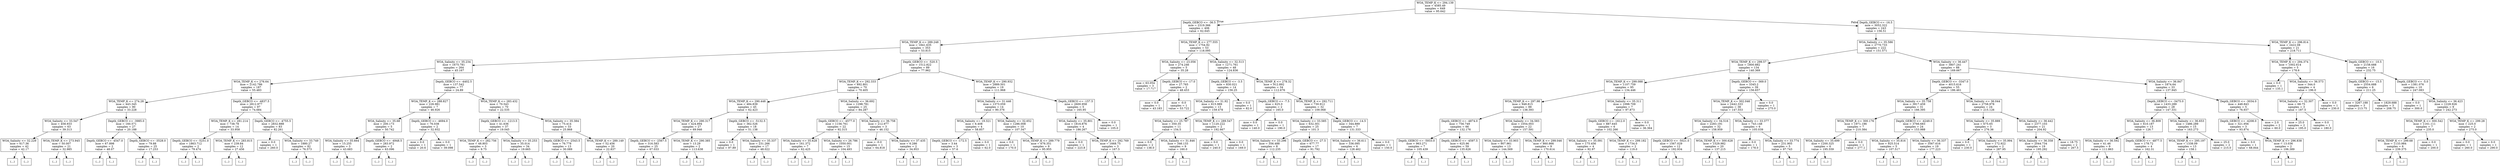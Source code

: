 digraph Tree {
node [shape=box] ;
0 [label="WOA_TEMP_K <= 294.139\nmse = 4585.49\nsamples = 649\nvalue = 95.642"] ;
1 [label="Depth_GEBCO <= -36.5\nmse = 2319.366\nsamples = 406\nvalue = 62.645"] ;
0 -> 1 [labeldistance=2.5, labelangle=45, headlabel="True"] ;
2 [label="WOA_TEMP_K <= 289.248\nmse = 1841.635\nsamples = 353\nvalue = 53.815"] ;
1 -> 2 ;
3 [label="WOA_Salinity <= 35.234\nmse = 1675.781\nsamples = 264\nvalue = 45.167"] ;
2 -> 3 ;
4 [label="WOA_TEMP_K <= 276.64\nmse = 2142.786\nsamples = 187\nvalue = 55.483"] ;
3 -> 4 ;
5 [label="WOA_TEMP_K <= 274.28\nmse = 443.345\nsamples = 90\nvalue = 33.228"] ;
4 -> 5 ;
6 [label="WOA_Salinity <= 33.547\nmse = 458.933\nsamples = 63\nvalue = 39.313"] ;
5 -> 6 ;
7 [label="WOA_Salinity <= 32.229\nmse = 617.36\nsamples = 42\nvalue = 42.17"] ;
6 -> 7 ;
8 [label="(...)"] ;
7 -> 8 ;
9 [label="(...)"] ;
7 -> 9 ;
42 [label="WOA_TEMP_K <= 273.945\nmse = 50.007\nsamples = 21\nvalue = 32.985"] ;
6 -> 42 ;
43 [label="(...)"] ;
42 -> 43 ;
74 [label="(...)"] ;
42 -> 74 ;
81 [label="Depth_GEBCO <= -3985.0\nmse = 160.571\nsamples = 27\nvalue = 20.188"] ;
5 -> 81 ;
82 [label="Depth_GEBCO <= -4547.0\nmse = 67.898\nsamples = 2\nvalue = 48.07"] ;
81 -> 82 ;
83 [label="(...)"] ;
82 -> 83 ;
84 [label="(...)"] ;
82 -> 84 ;
85 [label="Depth_GEBCO <= -3528.0\nmse = 79.88\nsamples = 25\nvalue = 17.253"] ;
81 -> 85 ;
86 [label="(...)"] ;
85 -> 86 ;
101 [label="(...)"] ;
85 -> 101 ;
132 [label="Depth_GEBCO <= -4837.5\nmse = 2812.977\nsamples = 97\nvalue = 74.684"] ;
4 -> 132 ;
133 [label="WOA_TEMP_K <= 281.214\nmse = 738.78\nsamples = 14\nvalue = 33.958"] ;
132 -> 133 ;
134 [label="Depth_GEBCO <= -5251.0\nmse = 1863.712\nsamples = 2\nvalue = 79.474"] ;
133 -> 134 ;
135 [label="(...)"] ;
134 -> 135 ;
136 [label="(...)"] ;
134 -> 136 ;
137 [label="WOA_TEMP_K <= 283.815\nmse = 239.84\nsamples = 12\nvalue = 27.456"] ;
133 -> 137 ;
138 [label="(...)"] ;
137 -> 138 ;
147 [label="(...)"] ;
137 -> 147 ;
160 [label="Depth_GEBCO <= -4755.5\nmse = 2832.888\nsamples = 83\nvalue = 82.261"] ;
132 -> 160 ;
161 [label="mse = 0.0\nsamples = 1\nvalue = 260.0"] ;
160 -> 161 ;
162 [label="WOA_Salinity <= 33.749\nmse = 1880.27\nsamples = 82\nvalue = 76.573"] ;
160 -> 162 ;
163 [label="(...)"] ;
162 -> 163 ;
180 [label="(...)"] ;
162 -> 180 ;
305 [label="Depth_GEBCO <= -4402.5\nmse = 137.542\nsamples = 77\nvalue = 24.89"] ;
3 -> 305 ;
306 [label="WOA_TEMP_K <= 288.827\nmse = 226.981\nsamples = 7\nvalue = 46.926"] ;
305 -> 306 ;
307 [label="WOA_Salinity <= 35.68\nmse = 200.173\nsamples = 5\nvalue = 50.742"] ;
306 -> 307 ;
308 [label="WOA_Salinity <= 35.664\nmse = 15.255\nsamples = 3\nvalue = 43.683"] ;
307 -> 308 ;
309 [label="(...)"] ;
308 -> 309 ;
310 [label="(...)"] ;
308 -> 310 ;
313 [label="Depth_GEBCO <= -4948.5\nmse = 283.972\nsamples = 2\nvalue = 63.096"] ;
307 -> 313 ;
314 [label="(...)"] ;
313 -> 314 ;
315 [label="(...)"] ;
313 -> 315 ;
316 [label="Depth_GEBCO <= -4694.0\nmse = 76.038\nsamples = 2\nvalue = 32.932"] ;
306 -> 316 ;
317 [label="mse = 0.0\nsamples = 1\nvalue = 20.6"] ;
316 -> 317 ;
318 [label="mse = 0.0\nsamples = 1\nvalue = 39.098"] ;
316 -> 318 ;
319 [label="WOA_TEMP_K <= 283.432\nmse = 70.543\nsamples = 70\nvalue = 22.535"] ;
305 -> 319 ;
320 [label="Depth_GEBCO <= -1213.5\nmse = 41.636\nsamples = 37\nvalue = 19.045"] ;
319 -> 320 ;
321 [label="WOA_TEMP_K <= 282.756\nmse = 48.803\nsamples = 3\nvalue = 9.75"] ;
320 -> 321 ;
322 [label="(...)"] ;
321 -> 322 ;
323 [label="(...)"] ;
321 -> 323 ;
324 [label="WOA_Salinity <= 35.253\nmse = 35.014\nsamples = 34\nvalue = 19.665"] ;
320 -> 324 ;
325 [label="(...)"] ;
324 -> 325 ;
326 [label="(...)"] ;
324 -> 326 ;
353 [label="WOA_Salinity <= 35.384\nmse = 75.414\nsamples = 33\nvalue = 25.868"] ;
319 -> 353 ;
354 [label="Depth_GEBCO <= -2543.5\nmse = 76.778\nsamples = 13\nvalue = 30.089"] ;
353 -> 354 ;
355 [label="(...)"] ;
354 -> 355 ;
356 [label="(...)"] ;
354 -> 356 ;
373 [label="WOA_TEMP_K <= 289.149\nmse = 52.456\nsamples = 20\nvalue = 22.837"] ;
353 -> 373 ;
374 [label="(...)"] ;
373 -> 374 ;
395 [label="(...)"] ;
373 -> 395 ;
396 [label="Depth_GEBCO <= -520.5\nmse = 1512.822\nsamples = 89\nvalue = 77.962"] ;
2 -> 396 ;
397 [label="WOA_TEMP_K <= 292.333\nmse = 892.801\nsamples = 70\nvalue = 70.405"] ;
396 -> 397 ;
398 [label="WOA_TEMP_K <= 290.448\nmse = 484.839\nsamples = 45\nvalue = 62.423"] ;
397 -> 398 ;
399 [label="WOA_TEMP_K <= 290.317\nmse = 424.894\nsamples = 27\nvalue = 69.946"] ;
398 -> 399 ;
400 [label="Depth_GEBCO <= -2567.5\nmse = 316.583\nsamples = 25\nvalue = 67.033"] ;
399 -> 400 ;
401 [label="(...)"] ;
400 -> 401 ;
430 [label="(...)"] ;
400 -> 430 ;
433 [label="WOA_TEMP_K <= 290.385\nmse = 13.29\nsamples = 2\nvalue = 113.638"] ;
399 -> 433 ;
434 [label="(...)"] ;
433 -> 434 ;
435 [label="(...)"] ;
433 -> 435 ;
436 [label="Depth_GEBCO <= -5132.5\nmse = 362.526\nsamples = 18\nvalue = 51.138"] ;
398 -> 436 ;
437 [label="mse = 0.0\nsamples = 1\nvalue = 97.89"] ;
436 -> 437 ;
438 [label="WOA_Salinity <= 35.337\nmse = 231.266\nsamples = 17\nvalue = 48.022"] ;
436 -> 438 ;
439 [label="(...)"] ;
438 -> 439 ;
446 [label="(...)"] ;
438 -> 446 ;
469 [label="WOA_Salinity <= 36.692\nmse = 1298.781\nsamples = 25\nvalue = 84.287"] ;
397 -> 469 ;
470 [label="Depth_GEBCO <= -4577.0\nmse = 1156.761\nsamples = 22\nvalue = 92.315"] ;
469 -> 470 ;
471 [label="WOA_Salinity <= 35.628\nmse = 161.372\nsamples = 7\nvalue = 62.425"] ;
470 -> 471 ;
472 [label="(...)"] ;
471 -> 472 ;
477 [label="(...)"] ;
471 -> 477 ;
484 [label="WOA_Salinity <= 26.786\nmse = 1050.001\nsamples = 15\nvalue = 104.493"] ;
470 -> 484 ;
485 [label="(...)"] ;
484 -> 485 ;
486 [label="(...)"] ;
484 -> 486 ;
505 [label="WOA_Salinity <= 36.758\nmse = 212.977\nsamples = 3\nvalue = 46.152"] ;
469 -> 505 ;
506 [label="mse = -0.0\nsamples = 1\nvalue = 64.818"] ;
505 -> 506 ;
507 [label="WOA_Salinity <= 37.435\nmse = 6.286\nsamples = 2\nvalue = 34.953"] ;
505 -> 507 ;
508 [label="(...)"] ;
507 -> 508 ;
509 [label="(...)"] ;
507 -> 509 ;
510 [label="WOA_TEMP_K <= 290.932\nmse = 2889.501\nsamples = 19\nvalue = 111.968"] ;
396 -> 510 ;
511 [label="WOA_Salinity <= 31.446\nmse = 1373.059\nsamples = 14\nvalue = 90.376"] ;
510 -> 511 ;
512 [label="WOA_Salinity <= 19.321\nmse = 6.408\nsamples = 4\nvalue = 58.857"] ;
511 -> 512 ;
513 [label="Depth_GEBCO <= -172.5\nmse = 3.44\nsamples = 3\nvalue = 57.6"] ;
512 -> 513 ;
514 [label="(...)"] ;
513 -> 514 ;
515 [label="(...)"] ;
513 -> 515 ;
518 [label="mse = 0.0\nsamples = 1\nvalue = 62.0"] ;
512 -> 518 ;
519 [label="WOA_Salinity <= 32.652\nmse = 1286.008\nsamples = 10\nvalue = 107.347"] ;
511 -> 519 ;
520 [label="mse = 0.0\nsamples = 1\nvalue = 170.0"] ;
519 -> 520 ;
521 [label="WOA_TEMP_K <= 289.779\nmse = 676.351\nsamples = 9\nvalue = 95.955"] ;
519 -> 521 ;
522 [label="(...)"] ;
521 -> 522 ;
533 [label="(...)"] ;
521 -> 533 ;
536 [label="Depth_GEBCO <= -157.5\nmse = 2600.958\nsamples = 5\nvalue = 165.95"] ;
510 -> 536 ;
537 [label="WOA_Salinity <= 35.801\nmse = 1816.876\nsamples = 4\nvalue = 186.267"] ;
536 -> 537 ;
538 [label="mse = 0.0\nsamples = 1\nvalue = 223.8"] ;
537 -> 538 ;
539 [label="WOA_TEMP_K <= 292.769\nmse = 1668.75\nsamples = 3\nvalue = 167.5"] ;
537 -> 539 ;
540 [label="(...)"] ;
539 -> 540 ;
541 [label="(...)"] ;
539 -> 541 ;
542 [label="mse = 0.0\nsamples = 1\nvalue = 105.0"] ;
536 -> 542 ;
543 [label="WOA_TEMP_K <= 277.555\nmse = 1754.92\nsamples = 53\nvalue = 118.095"] ;
1 -> 543 ;
544 [label="WOA_Salinity <= 23.056\nmse = 274.246\nsamples = 5\nvalue = 35.28"] ;
543 -> 544 ;
545 [label="mse = 63.054\nsamples = 3\nvalue = 17.717"] ;
544 -> 545 ;
546 [label="Depth_GEBCO <= -17.0\nmse = 27.765\nsamples = 2\nvalue = 48.453"] ;
544 -> 546 ;
547 [label="mse = 0.0\nsamples = 1\nvalue = 43.183"] ;
546 -> 547 ;
548 [label="mse = -0.0\nsamples = 1\nvalue = 53.722"] ;
546 -> 548 ;
549 [label="WOA_Salinity <= 32.513\nmse = 1271.761\nsamples = 48\nvalue = 124.836"] ;
543 -> 549 ;
550 [label="Depth_GEBCO <= -3.5\nmse = 830.021\nsamples = 14\nvalue = 156.25"] ;
549 -> 550 ;
551 [label="WOA_Salinity <= 31.92\nmse = 615.989\nsamples = 13\nvalue = 159.478"] ;
550 -> 551 ;
552 [label="WOA_Salinity <= 25.787\nmse = 350.35\nsamples = 11\nvalue = 154.5"] ;
551 -> 552 ;
553 [label="mse = 0.0\nsamples = 2\nvalue = 138.0"] ;
552 -> 553 ;
554 [label="WOA_Salinity <= 31.846\nmse = 346.133\nsamples = 9\nvalue = 160.0"] ;
552 -> 554 ;
555 [label="(...)"] ;
554 -> 555 ;
570 [label="(...)"] ;
554 -> 570 ;
571 [label="WOA_TEMP_K <= 289.547\nmse = 1120.222\nsamples = 2\nvalue = 192.667"] ;
551 -> 571 ;
572 [label="mse = 0.0\nsamples = 1\nvalue = 240.0"] ;
571 -> 572 ;
573 [label="mse = 0.0\nsamples = 1\nvalue = 169.0"] ;
571 -> 573 ;
574 [label="mse = 0.0\nsamples = 1\nvalue = 82.0"] ;
550 -> 574 ;
575 [label="WOA_TEMP_K <= 278.32\nmse = 912.892\nsamples = 34\nvalue = 112.676"] ;
549 -> 575 ;
576 [label="Depth_GEBCO <= -7.5\nmse = 625.0\nsamples = 2\nvalue = 165.0"] ;
575 -> 576 ;
577 [label="mse = 0.0\nsamples = 1\nvalue = 140.0"] ;
576 -> 577 ;
578 [label="mse = 0.0\nsamples = 1\nvalue = 190.0"] ;
576 -> 578 ;
579 [label="WOA_TEMP_K <= 292.711\nmse = 730.912\nsamples = 32\nvalue = 109.068"] ;
575 -> 579 ;
580 [label="WOA_Salinity <= 33.585\nmse = 632.301\nsamples = 25\nvalue = 101.3"] ;
579 -> 580 ;
581 [label="WOA_Salinity <= 33.296\nmse = 356.488\nsamples = 8\nvalue = 112.235"] ;
580 -> 581 ;
582 [label="(...)"] ;
581 -> 582 ;
591 [label="(...)"] ;
581 -> 591 ;
594 [label="Depth_GEBCO <= -27.5\nmse = 677.77\nsamples = 17\nvalue = 91.792"] ;
580 -> 594 ;
595 [label="(...)"] ;
594 -> 595 ;
610 [label="(...)"] ;
594 -> 610 ;
627 [label="Depth_GEBCO <= -14.5\nmse = 344.889\nsamples = 7\nvalue = 131.333"] ;
579 -> 627 ;
628 [label="WOA_Salinity <= 36.611\nmse = 336.095\nsamples = 6\nvalue = 128.462"] ;
627 -> 628 ;
629 [label="(...)"] ;
628 -> 629 ;
630 [label="(...)"] ;
628 -> 630 ;
631 [label="mse = 0.0\nsamples = 1\nvalue = 150.0"] ;
627 -> 631 ;
632 [label="Depth_GEBCO <= -16.5\nmse = 3052.322\nsamples = 243\nvalue = 156.51"] ;
0 -> 632 [labeldistance=2.5, labelangle=-45, headlabel="False"] ;
633 [label="WOA_Salinity <= 35.586\nmse = 2770.733\nsamples = 222\nvalue = 151.571"] ;
632 -> 633 ;
634 [label="WOA_TEMP_K <= 299.57\nmse = 1800.882\nsamples = 134\nvalue = 140.369"] ;
633 -> 634 ;
635 [label="WOA_TEMP_K <= 299.088\nmse = 1107.759\nsamples = 95\nvalue = 134.446"] ;
634 -> 635 ;
636 [label="WOA_TEMP_K <= 297.98\nmse = 948.815\nsamples = 88\nvalue = 138.393"] ;
635 -> 636 ;
637 [label="Depth_GEBCO <= -4874.0\nmse = 756.749\nsamples = 66\nvalue = 132.176"] ;
636 -> 637 ;
638 [label="Depth_GEBCO <= -5933.0\nmse = 963.271\nsamples = 7\nvalue = 105.439"] ;
637 -> 638 ;
639 [label="(...)"] ;
638 -> 639 ;
644 [label="(...)"] ;
638 -> 644 ;
649 [label="Depth_GEBCO <= -4597.5\nmse = 625.96\nsamples = 59\nvalue = 135.626"] ;
637 -> 649 ;
650 [label="(...)"] ;
649 -> 650 ;
653 [label="(...)"] ;
649 -> 653 ;
748 [label="WOA_Salinity <= 34.583\nmse = 1054.003\nsamples = 22\nvalue = 157.591"] ;
636 -> 748 ;
749 [label="WOA_Salinity <= 33.903\nmse = 907.961\nsamples = 13\nvalue = 144.569"] ;
748 -> 749 ;
750 [label="(...)"] ;
749 -> 750 ;
765 [label="(...)"] ;
749 -> 765 ;
770 [label="WOA_TEMP_K <= 299.046\nmse = 860.866\nsamples = 9\nvalue = 170.614"] ;
748 -> 770 ;
771 [label="(...)"] ;
770 -> 771 ;
784 [label="(...)"] ;
770 -> 784 ;
785 [label="WOA_Salinity <= 35.311\nmse = 1098.709\nsamples = 7\nvalue = 97.873"] ;
635 -> 785 ;
786 [label="Depth_GEBCO <= -1612.0\nmse = 887.645\nsamples = 6\nvalue = 102.266"] ;
785 -> 786 ;
787 [label="WOA_Salinity <= 35.091\nmse = 175.456\nsamples = 4\nvalue = 92.97"] ;
786 -> 787 ;
788 [label="(...)"] ;
787 -> 788 ;
793 [label="(...)"] ;
787 -> 793 ;
794 [label="WOA_TEMP_K <= 299.182\nmse = 1734.0\nsamples = 2\nvalue = 119.0"] ;
786 -> 794 ;
795 [label="(...)"] ;
794 -> 795 ;
796 [label="(...)"] ;
794 -> 796 ;
797 [label="mse = 0.0\nsamples = 1\nvalue = 36.364"] ;
785 -> 797 ;
798 [label="Depth_GEBCO <= -369.0\nmse = 3345.2\nsamples = 39\nvalue = 156.657"] ;
634 -> 798 ;
799 [label="WOA_TEMP_K <= 302.046\nmse = 2442.333\nsamples = 38\nvalue = 147.553"] ;
798 -> 799 ;
800 [label="WOA_Salinity <= 34.516\nmse = 2283.191\nsamples = 32\nvalue = 158.959"] ;
799 -> 800 ;
801 [label="Depth_GEBCO <= -5021.0\nmse = 1567.029\nsamples = 12\nvalue = 192.934"] ;
800 -> 801 ;
802 [label="(...)"] ;
801 -> 802 ;
803 [label="(...)"] ;
801 -> 803 ;
820 [label="WOA_TEMP_K <= 300.628\nmse = 1529.982\nsamples = 20\nvalue = 137.215"] ;
800 -> 820 ;
821 [label="(...)"] ;
820 -> 821 ;
836 [label="(...)"] ;
820 -> 836 ;
859 [label="WOA_Salinity <= 33.377\nmse = 743.148\nsamples = 6\nvalue = 105.039"] ;
799 -> 859 ;
860 [label="mse = 0.0\nsamples = 1\nvalue = 178.0"] ;
859 -> 860 ;
861 [label="WOA_Salinity <= 33.774\nmse = 231.905\nsamples = 5\nvalue = 97.743"] ;
859 -> 861 ;
862 [label="(...)"] ;
861 -> 862 ;
863 [label="(...)"] ;
861 -> 863 ;
870 [label="mse = 0.0\nsamples = 1\nvalue = 275.0"] ;
798 -> 870 ;
871 [label="WOA_Salinity <= 36.447\nmse = 3807.241\nsamples = 88\nvalue = 169.667"] ;
633 -> 871 ;
872 [label="Depth_GEBCO <= -3347.0\nmse = 4015.616\nsamples = 55\nvalue = 186.461"] ;
871 -> 872 ;
873 [label="WOA_Salinity <= 35.758\nmse = 3917.459\nsamples = 31\nvalue = 166.395"] ;
872 -> 873 ;
874 [label="WOA_TEMP_K <= 300.176\nmse = 1971.186\nsamples = 7\nvalue = 210.384"] ;
873 -> 874 ;
875 [label="WOA_Salinity <= 35.699\nmse = 1200.325\nsamples = 6\nvalue = 195.559"] ;
874 -> 875 ;
876 [label="(...)"] ;
875 -> 876 ;
885 [label="(...)"] ;
875 -> 885 ;
886 [label="mse = 0.0\nsamples = 1\nvalue = 277.1"] ;
874 -> 886 ;
887 [label="Depth_GEBCO <= -4249.0\nmse = 3766.683\nsamples = 24\nvalue = 153.988"] ;
873 -> 887 ;
888 [label="WOA_Salinity <= 35.816\nmse = 925.514\nsamples = 5\nvalue = 107.517"] ;
887 -> 888 ;
889 [label="(...)"] ;
888 -> 889 ;
890 [label="(...)"] ;
888 -> 890 ;
897 [label="WOA_Salinity <= 36.337\nmse = 3567.616\nsamples = 19\nvalue = 177.223"] ;
887 -> 897 ;
898 [label="(...)"] ;
897 -> 898 ;
925 [label="(...)"] ;
897 -> 925 ;
926 [label="WOA_Salinity <= 36.044\nmse = 2758.978\nsamples = 24\nvalue = 215.126"] ;
872 -> 926 ;
927 [label="WOA_Salinity <= 35.889\nmse = 675.65\nsamples = 3\nvalue = 276.36"] ;
926 -> 927 ;
928 [label="mse = 0.0\nsamples = 1\nvalue = 230.0"] ;
927 -> 928 ;
929 [label="WOA_Salinity <= 35.994\nmse = 172.922\nsamples = 2\nvalue = 287.95"] ;
927 -> 929 ;
930 [label="(...)"] ;
929 -> 930 ;
931 [label="(...)"] ;
929 -> 931 ;
932 [label="WOA_Salinity <= 36.442\nmse = 2377.103\nsamples = 21\nvalue = 204.92"] ;
926 -> 932 ;
933 [label="WOA_Salinity <= 36.358\nmse = 2044.734\nsamples = 19\nvalue = 195.292"] ;
932 -> 933 ;
934 [label="(...)"] ;
933 -> 934 ;
939 [label="(...)"] ;
933 -> 939 ;
950 [label="mse = 18.75\nsamples = 2\nvalue = 267.5"] ;
932 -> 950 ;
951 [label="WOA_Salinity <= 36.847\nmse = 1874.64\nsamples = 33\nvalue = 137.945"] ;
871 -> 951 ;
952 [label="Depth_GEBCO <= -3475.0\nmse = 1433.289\nsamples = 28\nvalue = 147.331"] ;
951 -> 952 ;
953 [label="WOA_Salinity <= 36.809\nmse = 610.187\nsamples = 13\nvalue = 126.7"] ;
952 -> 953 ;
954 [label="WOA_Salinity <= 36.592\nmse = 41.46\nsamples = 9\nvalue = 111.863"] ;
953 -> 954 ;
955 [label="(...)"] ;
954 -> 955 ;
966 [label="(...)"] ;
954 -> 966 ;
971 [label="Depth_GEBCO <= -4877.5\nmse = 178.72\nsamples = 4\nvalue = 162.31"] ;
953 -> 971 ;
972 [label="(...)"] ;
971 -> 972 ;
975 [label="(...)"] ;
971 -> 975 ;
978 [label="WOA_Salinity <= 36.653\nmse = 1486.289\nsamples = 15\nvalue = 163.273"] ;
952 -> 978 ;
979 [label="WOA_TEMP_K <= 295.197\nmse = 1338.09\nsamples = 13\nvalue = 158.1"] ;
978 -> 979 ;
980 [label="(...)"] ;
979 -> 980 ;
985 [label="(...)"] ;
979 -> 985 ;
996 [label="mse = 25.0\nsamples = 2\nvalue = 215.0"] ;
978 -> 996 ;
997 [label="Depth_GEBCO <= -3034.0\nmse = 448.843\nsamples = 5\nvalue = 76.937"] ;
951 -> 997 ;
998 [label="Depth_GEBCO <= -4208.0\nmse = 321.956\nsamples = 3\nvalue = 93.874"] ;
997 -> 998 ;
999 [label="mse = 0.0\nsamples = 1\nvalue = 68.844"] ;
998 -> 999 ;
1000 [label="WOA_TEMP_K <= 296.838\nmse = 13.036\nsamples = 2\nvalue = 106.389"] ;
998 -> 1000 ;
1001 [label="(...)"] ;
1000 -> 1001 ;
1002 [label="(...)"] ;
1000 -> 1002 ;
1003 [label="mse = 2.0\nsamples = 2\nvalue = 60.0"] ;
997 -> 1003 ;
1004 [label="WOA_TEMP_K <= 296.814\nmse = 2422.08\nsamples = 21\nvalue = 218.711"] ;
632 -> 1004 ;
1005 [label="WOA_TEMP_K <= 294.374\nmse = 1002.614\nsamples = 5\nvalue = 178.6"] ;
1004 -> 1005 ;
1006 [label="mse = 0.0\nsamples = 1\nvalue = 135.1"] ;
1005 -> 1006 ;
1007 [label="WOA_Salinity <= 36.573\nmse = 344.0\nsamples = 4\nvalue = 196.0"] ;
1005 -> 1007 ;
1008 [label="WOA_Salinity <= 32.307\nmse = 68.75\nsamples = 3\nvalue = 187.5"] ;
1007 -> 1008 ;
1009 [label="mse = 25.0\nsamples = 2\nvalue = 195.0"] ;
1008 -> 1009 ;
1010 [label="mse = 0.0\nsamples = 1\nvalue = 180.0"] ;
1008 -> 1010 ;
1011 [label="mse = 0.0\nsamples = 1\nvalue = 230.0"] ;
1007 -> 1011 ;
1012 [label="Depth_GEBCO <= -10.5\nmse = 2158.688\nsamples = 16\nvalue = 232.75"] ;
1004 -> 1012 ;
1013 [label="Depth_GEBCO <= -15.5\nmse = 2554.688\nsamples = 6\nvalue = 211.25"] ;
1012 -> 1013 ;
1014 [label="mse = 3267.188\nsamples = 3\nvalue = 213.75"] ;
1013 -> 1014 ;
1015 [label="mse = 1829.688\nsamples = 3\nvalue = 208.75"] ;
1013 -> 1015 ;
1016 [label="Depth_GEBCO <= -5.0\nmse = 1381.076\nsamples = 10\nvalue = 247.083"] ;
1012 -> 1016 ;
1017 [label="mse = 0.0\nsamples = 1\nvalue = 300.0"] ;
1016 -> 1017 ;
1018 [label="WOA_Salinity <= 36.423\nmse = 1228.926\nsamples = 9\nvalue = 242.273"] ;
1016 -> 1018 ;
1019 [label="WOA_TEMP_K <= 300.542\nmse = 1161.111\nsamples = 7\nvalue = 235.0"] ;
1018 -> 1019 ;
1020 [label="WOA_TEMP_K <= 299.68\nmse = 1133.984\nsamples = 6\nvalue = 239.375"] ;
1019 -> 1020 ;
1021 [label="(...)"] ;
1020 -> 1021 ;
1024 [label="(...)"] ;
1020 -> 1024 ;
1025 [label="mse = 0.0\nsamples = 1\nvalue = 200.0"] ;
1019 -> 1025 ;
1026 [label="WOA_TEMP_K <= 299.28\nmse = 225.0\nsamples = 2\nvalue = 275.0"] ;
1018 -> 1026 ;
1027 [label="mse = 0.0\nsamples = 1\nvalue = 260.0"] ;
1026 -> 1027 ;
1028 [label="mse = 0.0\nsamples = 1\nvalue = 290.0"] ;
1026 -> 1028 ;
}